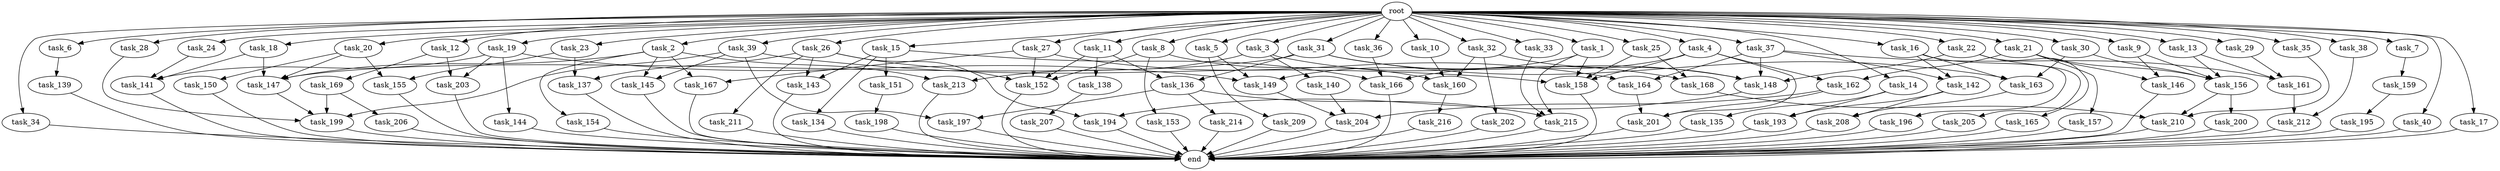 digraph G {
  root [size="0.000000"];
  task_11 [size="1024.000000"];
  task_169 [size="137438953472.000000"];
  task_137 [size="498216206336.000000"];
  task_2 [size="1024.000000"];
  task_34 [size="1024.000000"];
  task_21 [size="1024.000000"];
  task_164 [size="970662608896.000000"];
  task_23 [size="1024.000000"];
  task_35 [size="1024.000000"];
  task_162 [size="764504178688.000000"];
  task_33 [size="1024.000000"];
  task_134 [size="858993459200.000000"];
  task_167 [size="764504178688.000000"];
  task_14 [size="1024.000000"];
  task_157 [size="214748364800.000000"];
  task_136 [size="455266533376.000000"];
  task_141 [size="1717986918400.000000"];
  task_206 [size="309237645312.000000"];
  task_145 [size="523986010112.000000"];
  task_139 [size="214748364800.000000"];
  task_3 [size="1024.000000"];
  task_213 [size="429496729600.000000"];
  task_152 [size="1314259992576.000000"];
  task_196 [size="77309411328.000000"];
  task_203 [size="687194767360.000000"];
  task_28 [size="1024.000000"];
  task_209 [size="549755813888.000000"];
  task_201 [size="1958505086976.000000"];
  task_147 [size="1254130450432.000000"];
  task_9 [size="1024.000000"];
  task_138 [size="34359738368.000000"];
  task_22 [size="1024.000000"];
  task_165 [size="214748364800.000000"];
  task_216 [size="549755813888.000000"];
  task_5 [size="1024.000000"];
  task_156 [size="644245094400.000000"];
  task_150 [size="309237645312.000000"];
  task_155 [size="386547056640.000000"];
  task_193 [size="171798691840.000000"];
  task_215 [size="970662608896.000000"];
  task_153 [size="309237645312.000000"];
  task_168 [size="523986010112.000000"];
  task_27 [size="1024.000000"];
  task_158 [size="1202590842880.000000"];
  task_195 [size="34359738368.000000"];
  task_20 [size="1024.000000"];
  task_166 [size="1958505086976.000000"];
  task_199 [size="2027224563712.000000"];
  task_37 [size="1024.000000"];
  task_194 [size="498216206336.000000"];
  task_197 [size="386547056640.000000"];
  task_135 [size="34359738368.000000"];
  task_204 [size="1443109011456.000000"];
  task_198 [size="695784701952.000000"];
  task_160 [size="764504178688.000000"];
  task_40 [size="1024.000000"];
  task_151 [size="858993459200.000000"];
  task_146 [size="292057776128.000000"];
  task_200 [size="309237645312.000000"];
  task_163 [size="635655159808.000000"];
  task_205 [size="214748364800.000000"];
  task_10 [size="1024.000000"];
  task_202 [size="420906795008.000000"];
  task_8 [size="1024.000000"];
  task_214 [size="77309411328.000000"];
  task_154 [size="214748364800.000000"];
  task_211 [size="420906795008.000000"];
  task_24 [size="1024.000000"];
  task_159 [size="34359738368.000000"];
  task_140 [size="214748364800.000000"];
  task_31 [size="1024.000000"];
  task_12 [size="1024.000000"];
  task_32 [size="1024.000000"];
  task_30 [size="1024.000000"];
  end [size="0.000000"];
  task_210 [size="1279900254208.000000"];
  task_29 [size="1024.000000"];
  task_1 [size="1024.000000"];
  task_208 [size="558345748480.000000"];
  task_4 [size="1024.000000"];
  task_13 [size="1024.000000"];
  task_36 [size="1024.000000"];
  task_16 [size="1024.000000"];
  task_15 [size="1024.000000"];
  task_39 [size="1024.000000"];
  task_212 [size="1279900254208.000000"];
  task_143 [size="1279900254208.000000"];
  task_18 [size="1024.000000"];
  task_26 [size="1024.000000"];
  task_25 [size="1024.000000"];
  task_149 [size="1133871366144.000000"];
  task_19 [size="1024.000000"];
  task_207 [size="420906795008.000000"];
  task_161 [size="1056561954816.000000"];
  task_38 [size="1024.000000"];
  task_148 [size="1477468749824.000000"];
  task_17 [size="1024.000000"];
  task_144 [size="549755813888.000000"];
  task_6 [size="1024.000000"];
  task_7 [size="1024.000000"];
  task_142 [size="498216206336.000000"];

  root -> task_11 [size="1.000000"];
  root -> task_28 [size="1.000000"];
  root -> task_10 [size="1.000000"];
  root -> task_20 [size="1.000000"];
  root -> task_2 [size="1.000000"];
  root -> task_4 [size="1.000000"];
  root -> task_13 [size="1.000000"];
  root -> task_39 [size="1.000000"];
  root -> task_21 [size="1.000000"];
  root -> task_40 [size="1.000000"];
  root -> task_16 [size="1.000000"];
  root -> task_22 [size="1.000000"];
  root -> task_15 [size="1.000000"];
  root -> task_36 [size="1.000000"];
  root -> task_33 [size="1.000000"];
  root -> task_1 [size="1.000000"];
  root -> task_5 [size="1.000000"];
  root -> task_14 [size="1.000000"];
  root -> task_18 [size="1.000000"];
  root -> task_26 [size="1.000000"];
  root -> task_6 [size="1.000000"];
  root -> task_25 [size="1.000000"];
  root -> task_24 [size="1.000000"];
  root -> task_9 [size="1.000000"];
  root -> task_23 [size="1.000000"];
  root -> task_3 [size="1.000000"];
  root -> task_19 [size="1.000000"];
  root -> task_27 [size="1.000000"];
  root -> task_35 [size="1.000000"];
  root -> task_38 [size="1.000000"];
  root -> task_17 [size="1.000000"];
  root -> task_31 [size="1.000000"];
  root -> task_12 [size="1.000000"];
  root -> task_32 [size="1.000000"];
  root -> task_34 [size="1.000000"];
  root -> task_37 [size="1.000000"];
  root -> task_30 [size="1.000000"];
  root -> task_8 [size="1.000000"];
  root -> task_7 [size="1.000000"];
  root -> task_29 [size="1.000000"];
  task_11 -> task_138 [size="33554432.000000"];
  task_11 -> task_136 [size="33554432.000000"];
  task_11 -> task_152 [size="33554432.000000"];
  task_169 -> task_199 [size="301989888.000000"];
  task_169 -> task_206 [size="301989888.000000"];
  task_137 -> end [size="1.000000"];
  task_2 -> task_147 [size="209715200.000000"];
  task_2 -> task_213 [size="209715200.000000"];
  task_2 -> task_167 [size="209715200.000000"];
  task_2 -> task_145 [size="209715200.000000"];
  task_2 -> task_154 [size="209715200.000000"];
  task_34 -> end [size="1.000000"];
  task_21 -> task_157 [size="209715200.000000"];
  task_21 -> task_146 [size="209715200.000000"];
  task_21 -> task_156 [size="209715200.000000"];
  task_21 -> task_162 [size="209715200.000000"];
  task_164 -> task_201 [size="536870912.000000"];
  task_23 -> task_155 [size="75497472.000000"];
  task_23 -> task_137 [size="75497472.000000"];
  task_35 -> task_210 [size="411041792.000000"];
  task_162 -> task_204 [size="838860800.000000"];
  task_162 -> task_201 [size="838860800.000000"];
  task_33 -> task_215 [size="838860800.000000"];
  task_134 -> end [size="1.000000"];
  task_167 -> end [size="1.000000"];
  task_14 -> task_193 [size="33554432.000000"];
  task_14 -> task_135 [size="33554432.000000"];
  task_157 -> end [size="1.000000"];
  task_136 -> task_214 [size="75497472.000000"];
  task_136 -> task_197 [size="75497472.000000"];
  task_136 -> task_215 [size="75497472.000000"];
  task_141 -> end [size="1.000000"];
  task_206 -> end [size="1.000000"];
  task_145 -> end [size="1.000000"];
  task_139 -> end [size="1.000000"];
  task_3 -> task_140 [size="209715200.000000"];
  task_3 -> task_168 [size="209715200.000000"];
  task_3 -> task_213 [size="209715200.000000"];
  task_213 -> end [size="1.000000"];
  task_152 -> end [size="1.000000"];
  task_196 -> end [size="1.000000"];
  task_203 -> end [size="1.000000"];
  task_28 -> task_199 [size="838860800.000000"];
  task_209 -> end [size="1.000000"];
  task_201 -> end [size="1.000000"];
  task_147 -> task_199 [size="536870912.000000"];
  task_9 -> task_146 [size="75497472.000000"];
  task_9 -> task_156 [size="75497472.000000"];
  task_138 -> task_207 [size="411041792.000000"];
  task_22 -> task_205 [size="209715200.000000"];
  task_22 -> task_165 [size="209715200.000000"];
  task_22 -> task_148 [size="209715200.000000"];
  task_165 -> end [size="1.000000"];
  task_216 -> end [size="1.000000"];
  task_5 -> task_209 [size="536870912.000000"];
  task_5 -> task_149 [size="536870912.000000"];
  task_156 -> task_210 [size="301989888.000000"];
  task_156 -> task_200 [size="301989888.000000"];
  task_150 -> end [size="1.000000"];
  task_155 -> end [size="1.000000"];
  task_193 -> end [size="1.000000"];
  task_215 -> end [size="1.000000"];
  task_153 -> end [size="1.000000"];
  task_168 -> task_210 [size="536870912.000000"];
  task_27 -> task_164 [size="536870912.000000"];
  task_27 -> task_152 [size="536870912.000000"];
  task_27 -> task_167 [size="536870912.000000"];
  task_158 -> end [size="1.000000"];
  task_195 -> end [size="1.000000"];
  task_20 -> task_155 [size="301989888.000000"];
  task_20 -> task_147 [size="301989888.000000"];
  task_20 -> task_150 [size="301989888.000000"];
  task_166 -> end [size="1.000000"];
  task_199 -> end [size="1.000000"];
  task_37 -> task_164 [size="411041792.000000"];
  task_37 -> task_161 [size="411041792.000000"];
  task_37 -> task_142 [size="411041792.000000"];
  task_37 -> task_148 [size="411041792.000000"];
  task_194 -> end [size="1.000000"];
  task_197 -> end [size="1.000000"];
  task_135 -> end [size="1.000000"];
  task_204 -> end [size="1.000000"];
  task_198 -> end [size="1.000000"];
  task_160 -> task_216 [size="536870912.000000"];
  task_40 -> end [size="1.000000"];
  task_151 -> task_198 [size="679477248.000000"];
  task_146 -> end [size="1.000000"];
  task_200 -> end [size="1.000000"];
  task_163 -> task_208 [size="411041792.000000"];
  task_205 -> end [size="1.000000"];
  task_10 -> task_160 [size="33554432.000000"];
  task_202 -> end [size="1.000000"];
  task_8 -> task_152 [size="301989888.000000"];
  task_8 -> task_160 [size="301989888.000000"];
  task_8 -> task_153 [size="301989888.000000"];
  task_214 -> end [size="1.000000"];
  task_154 -> end [size="1.000000"];
  task_211 -> end [size="1.000000"];
  task_24 -> task_141 [size="838860800.000000"];
  task_159 -> task_195 [size="33554432.000000"];
  task_140 -> task_204 [size="536870912.000000"];
  task_31 -> task_147 [size="411041792.000000"];
  task_31 -> task_136 [size="411041792.000000"];
  task_31 -> task_148 [size="411041792.000000"];
  task_31 -> task_163 [size="411041792.000000"];
  task_12 -> task_203 [size="134217728.000000"];
  task_12 -> task_169 [size="134217728.000000"];
  task_32 -> task_160 [size="411041792.000000"];
  task_32 -> task_202 [size="411041792.000000"];
  task_32 -> task_148 [size="411041792.000000"];
  task_30 -> task_156 [size="134217728.000000"];
  task_30 -> task_163 [size="134217728.000000"];
  task_210 -> end [size="1.000000"];
  task_29 -> task_161 [size="411041792.000000"];
  task_1 -> task_158 [size="33554432.000000"];
  task_1 -> task_149 [size="33554432.000000"];
  task_1 -> task_215 [size="33554432.000000"];
  task_208 -> end [size="1.000000"];
  task_4 -> task_158 [size="536870912.000000"];
  task_4 -> task_162 [size="536870912.000000"];
  task_4 -> task_201 [size="536870912.000000"];
  task_4 -> task_166 [size="536870912.000000"];
  task_13 -> task_161 [size="209715200.000000"];
  task_13 -> task_156 [size="209715200.000000"];
  task_36 -> task_166 [size="536870912.000000"];
  task_16 -> task_196 [size="75497472.000000"];
  task_16 -> task_142 [size="75497472.000000"];
  task_16 -> task_163 [size="75497472.000000"];
  task_15 -> task_134 [size="838860800.000000"];
  task_15 -> task_143 [size="838860800.000000"];
  task_15 -> task_151 [size="838860800.000000"];
  task_15 -> task_166 [size="838860800.000000"];
  task_39 -> task_199 [size="301989888.000000"];
  task_39 -> task_158 [size="301989888.000000"];
  task_39 -> task_197 [size="301989888.000000"];
  task_39 -> task_145 [size="301989888.000000"];
  task_212 -> end [size="1.000000"];
  task_143 -> end [size="1.000000"];
  task_18 -> task_147 [size="301989888.000000"];
  task_18 -> task_141 [size="301989888.000000"];
  task_26 -> task_143 [size="411041792.000000"];
  task_26 -> task_152 [size="411041792.000000"];
  task_26 -> task_211 [size="411041792.000000"];
  task_26 -> task_194 [size="411041792.000000"];
  task_26 -> task_137 [size="411041792.000000"];
  task_25 -> task_158 [size="301989888.000000"];
  task_25 -> task_168 [size="301989888.000000"];
  task_149 -> task_204 [size="33554432.000000"];
  task_19 -> task_203 [size="536870912.000000"];
  task_19 -> task_141 [size="536870912.000000"];
  task_19 -> task_149 [size="536870912.000000"];
  task_19 -> task_144 [size="536870912.000000"];
  task_207 -> end [size="1.000000"];
  task_161 -> task_212 [size="838860800.000000"];
  task_38 -> task_212 [size="411041792.000000"];
  task_148 -> task_194 [size="75497472.000000"];
  task_17 -> end [size="1.000000"];
  task_144 -> end [size="1.000000"];
  task_6 -> task_139 [size="209715200.000000"];
  task_7 -> task_159 [size="33554432.000000"];
  task_142 -> task_193 [size="134217728.000000"];
  task_142 -> task_208 [size="134217728.000000"];
}
